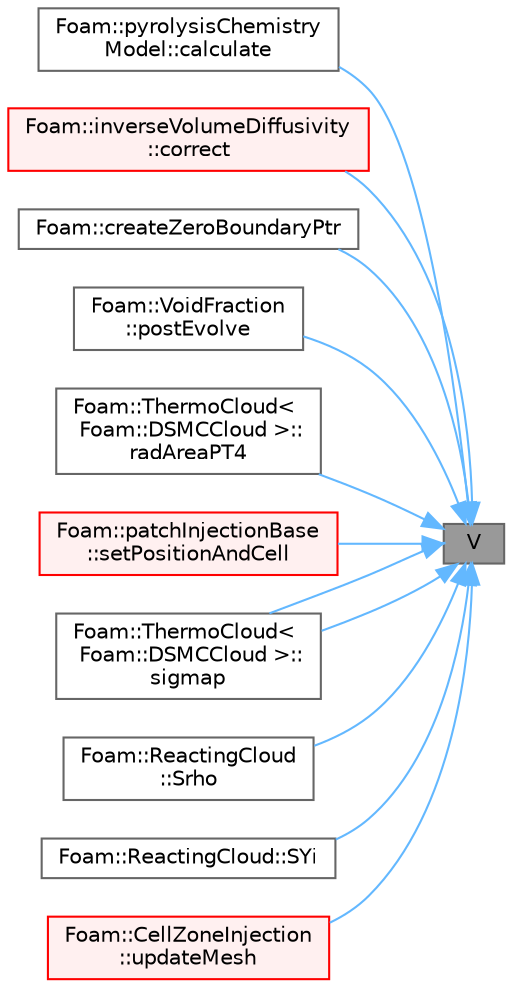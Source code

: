 digraph "V"
{
 // LATEX_PDF_SIZE
  bgcolor="transparent";
  edge [fontname=Helvetica,fontsize=10,labelfontname=Helvetica,labelfontsize=10];
  node [fontname=Helvetica,fontsize=10,shape=box,height=0.2,width=0.4];
  rankdir="RL";
  Node1 [id="Node000001",label="V",height=0.2,width=0.4,color="gray40", fillcolor="grey60", style="filled", fontcolor="black",tooltip=" "];
  Node1 -> Node2 [id="edge1_Node000001_Node000002",dir="back",color="steelblue1",style="solid",tooltip=" "];
  Node2 [id="Node000002",label="Foam::pyrolysisChemistry\lModel::calculate",height=0.2,width=0.4,color="grey40", fillcolor="white", style="filled",URL="$classFoam_1_1pyrolysisChemistryModel.html#afe1d8348c24e6589bc7c0b3f689316a7",tooltip=" "];
  Node1 -> Node3 [id="edge2_Node000001_Node000003",dir="back",color="steelblue1",style="solid",tooltip=" "];
  Node3 [id="Node000003",label="Foam::inverseVolumeDiffusivity\l::correct",height=0.2,width=0.4,color="red", fillcolor="#FFF0F0", style="filled",URL="$classFoam_1_1inverseVolumeDiffusivity.html#a3ae44b28050c3aa494c1d8e18cf618c1",tooltip=" "];
  Node1 -> Node5 [id="edge3_Node000001_Node000005",dir="back",color="steelblue1",style="solid",tooltip=" "];
  Node5 [id="Node000005",label="Foam::createZeroBoundaryPtr",height=0.2,width=0.4,color="grey40", fillcolor="white", style="filled",URL="$namespaceFoam.html#ad5cb4535e2e4528ff3c9c7ed55e91ada",tooltip=" "];
  Node1 -> Node6 [id="edge4_Node000001_Node000006",dir="back",color="steelblue1",style="solid",tooltip=" "];
  Node6 [id="Node000006",label="Foam::VoidFraction\l::postEvolve",height=0.2,width=0.4,color="grey40", fillcolor="white", style="filled",URL="$classFoam_1_1VoidFraction.html#a9f8e6095c3ddcbe1f1c2afcfcf5acfce",tooltip=" "];
  Node1 -> Node7 [id="edge5_Node000001_Node000007",dir="back",color="steelblue1",style="solid",tooltip=" "];
  Node7 [id="Node000007",label="Foam::ThermoCloud\<\l Foam::DSMCCloud \>::\lradAreaPT4",height=0.2,width=0.4,color="grey40", fillcolor="white", style="filled",URL="$classFoam_1_1ThermoCloud.html#aef2edf55b285fb2e542cc7034c0b203f",tooltip=" "];
  Node1 -> Node8 [id="edge6_Node000001_Node000008",dir="back",color="steelblue1",style="solid",tooltip=" "];
  Node8 [id="Node000008",label="Foam::patchInjectionBase\l::setPositionAndCell",height=0.2,width=0.4,color="red", fillcolor="#FFF0F0", style="filled",URL="$classFoam_1_1patchInjectionBase.html#ada225546381cd709f343bf1676169468",tooltip=" "];
  Node1 -> Node11 [id="edge7_Node000001_Node000011",dir="back",color="steelblue1",style="solid",tooltip=" "];
  Node11 [id="Node000011",label="Foam::ThermoCloud\<\l Foam::DSMCCloud \>::\lsigmap",height=0.2,width=0.4,color="grey40", fillcolor="white", style="filled",URL="$classFoam_1_1ThermoCloud.html#a93c4d4f4c9cccc60eeee1e583018fcde",tooltip=" "];
  Node1 -> Node11 [id="edge8_Node000001_Node000011",dir="back",color="steelblue1",style="solid",tooltip=" "];
  Node1 -> Node12 [id="edge9_Node000001_Node000012",dir="back",color="steelblue1",style="solid",tooltip=" "];
  Node12 [id="Node000012",label="Foam::ReactingCloud\l::Srho",height=0.2,width=0.4,color="grey40", fillcolor="white", style="filled",URL="$classFoam_1_1ReactingCloud.html#a53b98dc8be499577813d4dc231caf598",tooltip=" "];
  Node1 -> Node13 [id="edge10_Node000001_Node000013",dir="back",color="steelblue1",style="solid",tooltip=" "];
  Node13 [id="Node000013",label="Foam::ReactingCloud::SYi",height=0.2,width=0.4,color="grey40", fillcolor="white", style="filled",URL="$classFoam_1_1ReactingCloud.html#a4971d965fd221c92cae237555e0316ff",tooltip=" "];
  Node1 -> Node14 [id="edge11_Node000001_Node000014",dir="back",color="steelblue1",style="solid",tooltip=" "];
  Node14 [id="Node000014",label="Foam::CellZoneInjection\l::updateMesh",height=0.2,width=0.4,color="red", fillcolor="#FFF0F0", style="filled",URL="$classFoam_1_1CellZoneInjection.html#ae5693a309a936ac1040dd48c2881677f",tooltip=" "];
}
